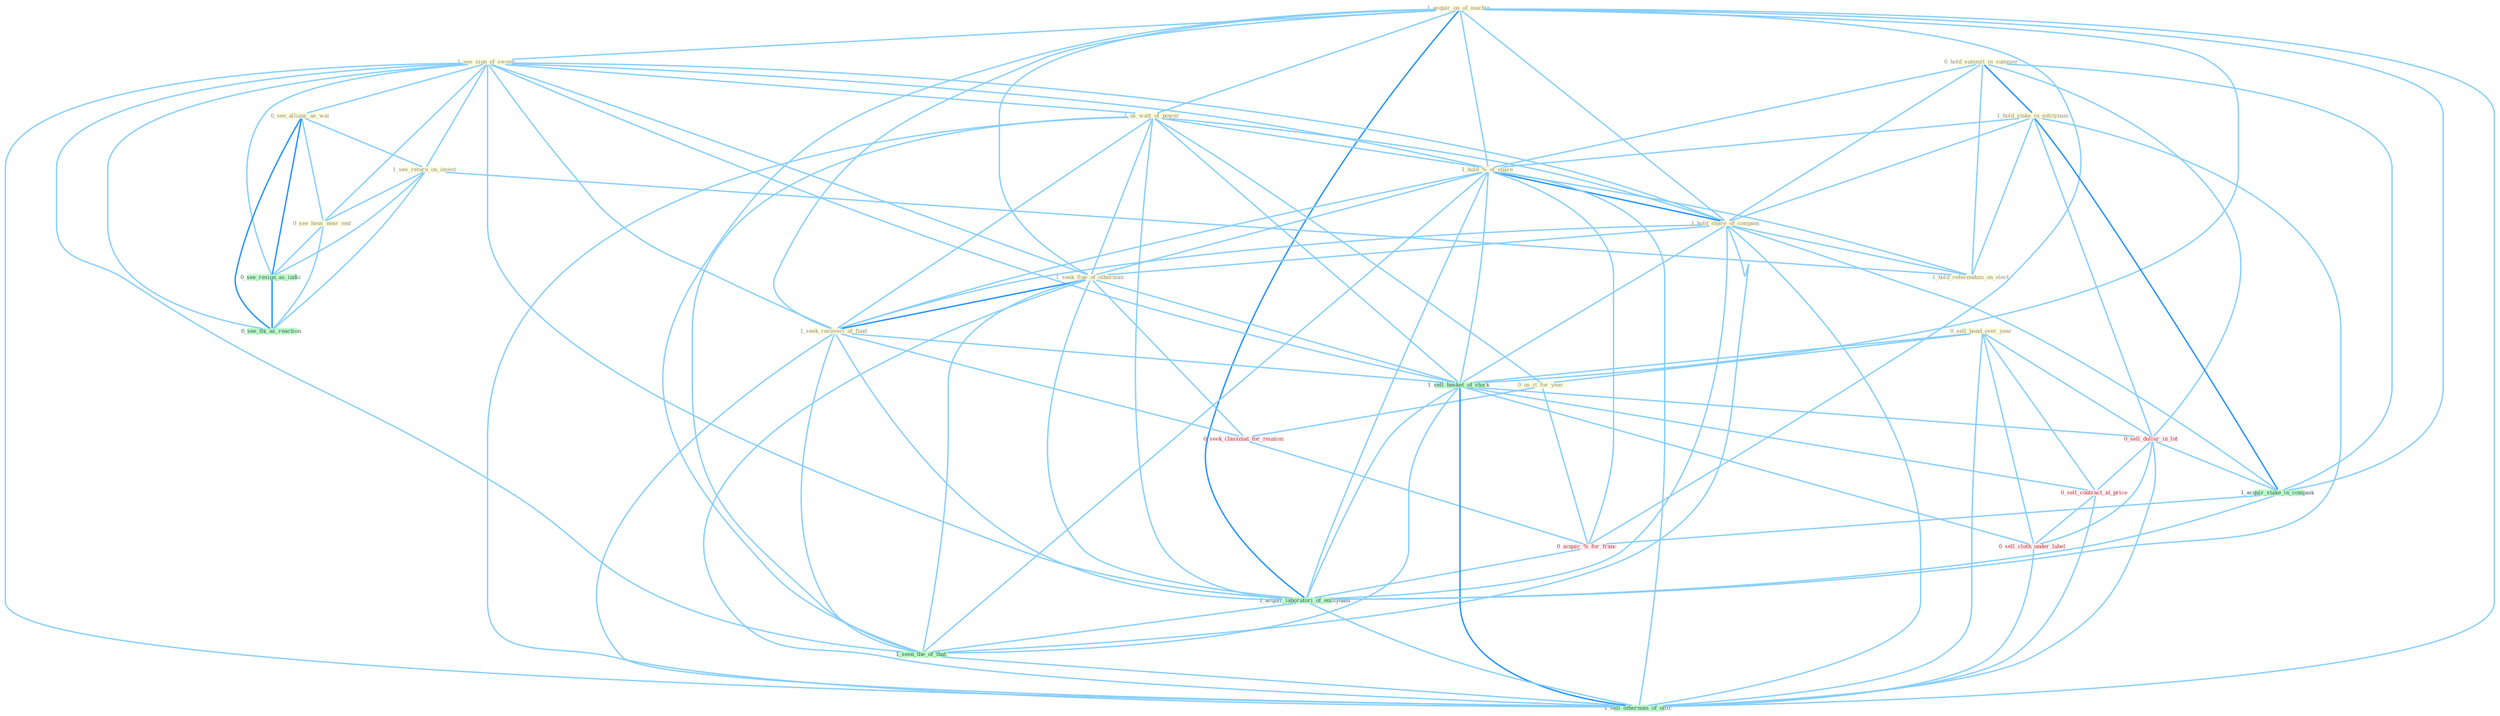 Graph G{ 
    node
    [shape=polygon,style=filled,width=.5,height=.06,color="#BDFCC9",fixedsize=true,fontsize=4,
    fontcolor="#2f4f4f"];
    {node
    [color="#ffffe0", fontcolor="#8b7d6b"] "1_acquir_on_of_machin " "1_see_sign_of_swoon " "1_us_watt_of_power " "0_see_allianc_as_wai " "0_sell_bond_over_year " "0_us_it_for_year " "1_see_return_on_invest " "0_hold_summit_in_summer " "1_hold_stake_in_entitynam " "1_hold_%_of_share " "1_hold_share_of_compani " "0_see_hous_near_end " "1_seek_fine_of_othernum " "1_hold_referendum_on_elect " "1_seek_recoveri_of_fund "}
{node [color="#fff0f5", fontcolor="#b22222"] "0_seek_classmat_for_reunion " "0_sell_dollar_in_lot " "0_acquir_%_for_franc " "0_sell_contract_at_price " "0_sell_cloth_under_label "}
edge [color="#B0E2FF"];

	"1_acquir_on_of_machin " -- "1_see_sign_of_swoon " [w="1", color="#87cefa" ];
	"1_acquir_on_of_machin " -- "1_us_watt_of_power " [w="1", color="#87cefa" ];
	"1_acquir_on_of_machin " -- "1_hold_%_of_share " [w="1", color="#87cefa" ];
	"1_acquir_on_of_machin " -- "1_hold_share_of_compani " [w="1", color="#87cefa" ];
	"1_acquir_on_of_machin " -- "1_seek_fine_of_othernum " [w="1", color="#87cefa" ];
	"1_acquir_on_of_machin " -- "1_seek_recoveri_of_fund " [w="1", color="#87cefa" ];
	"1_acquir_on_of_machin " -- "1_sell_basket_of_stock " [w="1", color="#87cefa" ];
	"1_acquir_on_of_machin " -- "1_acquir_stake_in_compani " [w="1", color="#87cefa" ];
	"1_acquir_on_of_machin " -- "0_acquir_%_for_franc " [w="1", color="#87cefa" ];
	"1_acquir_on_of_machin " -- "1_acquir_laboratori_of_entitynam " [w="2", color="#1e90ff" , len=0.8];
	"1_acquir_on_of_machin " -- "1_seen_the_of_that " [w="1", color="#87cefa" ];
	"1_acquir_on_of_machin " -- "1_sell_othernum_of_offic " [w="1", color="#87cefa" ];
	"1_see_sign_of_swoon " -- "1_us_watt_of_power " [w="1", color="#87cefa" ];
	"1_see_sign_of_swoon " -- "0_see_allianc_as_wai " [w="1", color="#87cefa" ];
	"1_see_sign_of_swoon " -- "1_see_return_on_invest " [w="1", color="#87cefa" ];
	"1_see_sign_of_swoon " -- "1_hold_%_of_share " [w="1", color="#87cefa" ];
	"1_see_sign_of_swoon " -- "1_hold_share_of_compani " [w="1", color="#87cefa" ];
	"1_see_sign_of_swoon " -- "0_see_hous_near_end " [w="1", color="#87cefa" ];
	"1_see_sign_of_swoon " -- "1_seek_fine_of_othernum " [w="1", color="#87cefa" ];
	"1_see_sign_of_swoon " -- "1_seek_recoveri_of_fund " [w="1", color="#87cefa" ];
	"1_see_sign_of_swoon " -- "1_sell_basket_of_stock " [w="1", color="#87cefa" ];
	"1_see_sign_of_swoon " -- "0_see_resign_as_indic " [w="1", color="#87cefa" ];
	"1_see_sign_of_swoon " -- "1_acquir_laboratori_of_entitynam " [w="1", color="#87cefa" ];
	"1_see_sign_of_swoon " -- "1_seen_the_of_that " [w="1", color="#87cefa" ];
	"1_see_sign_of_swoon " -- "1_sell_othernum_of_offic " [w="1", color="#87cefa" ];
	"1_see_sign_of_swoon " -- "0_see_thi_as_reaction " [w="1", color="#87cefa" ];
	"1_us_watt_of_power " -- "0_us_it_for_year " [w="1", color="#87cefa" ];
	"1_us_watt_of_power " -- "1_hold_%_of_share " [w="1", color="#87cefa" ];
	"1_us_watt_of_power " -- "1_hold_share_of_compani " [w="1", color="#87cefa" ];
	"1_us_watt_of_power " -- "1_seek_fine_of_othernum " [w="1", color="#87cefa" ];
	"1_us_watt_of_power " -- "1_seek_recoveri_of_fund " [w="1", color="#87cefa" ];
	"1_us_watt_of_power " -- "1_sell_basket_of_stock " [w="1", color="#87cefa" ];
	"1_us_watt_of_power " -- "1_acquir_laboratori_of_entitynam " [w="1", color="#87cefa" ];
	"1_us_watt_of_power " -- "1_seen_the_of_that " [w="1", color="#87cefa" ];
	"1_us_watt_of_power " -- "1_sell_othernum_of_offic " [w="1", color="#87cefa" ];
	"0_see_allianc_as_wai " -- "1_see_return_on_invest " [w="1", color="#87cefa" ];
	"0_see_allianc_as_wai " -- "0_see_hous_near_end " [w="1", color="#87cefa" ];
	"0_see_allianc_as_wai " -- "0_see_resign_as_indic " [w="2", color="#1e90ff" , len=0.8];
	"0_see_allianc_as_wai " -- "0_see_thi_as_reaction " [w="2", color="#1e90ff" , len=0.8];
	"0_sell_bond_over_year " -- "0_us_it_for_year " [w="1", color="#87cefa" ];
	"0_sell_bond_over_year " -- "1_sell_basket_of_stock " [w="1", color="#87cefa" ];
	"0_sell_bond_over_year " -- "0_sell_dollar_in_lot " [w="1", color="#87cefa" ];
	"0_sell_bond_over_year " -- "0_sell_contract_at_price " [w="1", color="#87cefa" ];
	"0_sell_bond_over_year " -- "0_sell_cloth_under_label " [w="1", color="#87cefa" ];
	"0_sell_bond_over_year " -- "1_sell_othernum_of_offic " [w="1", color="#87cefa" ];
	"0_us_it_for_year " -- "0_seek_classmat_for_reunion " [w="1", color="#87cefa" ];
	"0_us_it_for_year " -- "0_acquir_%_for_franc " [w="1", color="#87cefa" ];
	"1_see_return_on_invest " -- "0_see_hous_near_end " [w="1", color="#87cefa" ];
	"1_see_return_on_invest " -- "1_hold_referendum_on_elect " [w="1", color="#87cefa" ];
	"1_see_return_on_invest " -- "0_see_resign_as_indic " [w="1", color="#87cefa" ];
	"1_see_return_on_invest " -- "0_see_thi_as_reaction " [w="1", color="#87cefa" ];
	"0_hold_summit_in_summer " -- "1_hold_stake_in_entitynam " [w="2", color="#1e90ff" , len=0.8];
	"0_hold_summit_in_summer " -- "1_hold_%_of_share " [w="1", color="#87cefa" ];
	"0_hold_summit_in_summer " -- "1_hold_share_of_compani " [w="1", color="#87cefa" ];
	"0_hold_summit_in_summer " -- "1_hold_referendum_on_elect " [w="1", color="#87cefa" ];
	"0_hold_summit_in_summer " -- "0_sell_dollar_in_lot " [w="1", color="#87cefa" ];
	"0_hold_summit_in_summer " -- "1_acquir_stake_in_compani " [w="1", color="#87cefa" ];
	"1_hold_stake_in_entitynam " -- "1_hold_%_of_share " [w="1", color="#87cefa" ];
	"1_hold_stake_in_entitynam " -- "1_hold_share_of_compani " [w="1", color="#87cefa" ];
	"1_hold_stake_in_entitynam " -- "1_hold_referendum_on_elect " [w="1", color="#87cefa" ];
	"1_hold_stake_in_entitynam " -- "0_sell_dollar_in_lot " [w="1", color="#87cefa" ];
	"1_hold_stake_in_entitynam " -- "1_acquir_stake_in_compani " [w="2", color="#1e90ff" , len=0.8];
	"1_hold_stake_in_entitynam " -- "1_acquir_laboratori_of_entitynam " [w="1", color="#87cefa" ];
	"1_hold_%_of_share " -- "1_hold_share_of_compani " [w="2", color="#1e90ff" , len=0.8];
	"1_hold_%_of_share " -- "1_seek_fine_of_othernum " [w="1", color="#87cefa" ];
	"1_hold_%_of_share " -- "1_hold_referendum_on_elect " [w="1", color="#87cefa" ];
	"1_hold_%_of_share " -- "1_seek_recoveri_of_fund " [w="1", color="#87cefa" ];
	"1_hold_%_of_share " -- "1_sell_basket_of_stock " [w="1", color="#87cefa" ];
	"1_hold_%_of_share " -- "0_acquir_%_for_franc " [w="1", color="#87cefa" ];
	"1_hold_%_of_share " -- "1_acquir_laboratori_of_entitynam " [w="1", color="#87cefa" ];
	"1_hold_%_of_share " -- "1_seen_the_of_that " [w="1", color="#87cefa" ];
	"1_hold_%_of_share " -- "1_sell_othernum_of_offic " [w="1", color="#87cefa" ];
	"1_hold_share_of_compani " -- "1_seek_fine_of_othernum " [w="1", color="#87cefa" ];
	"1_hold_share_of_compani " -- "1_hold_referendum_on_elect " [w="1", color="#87cefa" ];
	"1_hold_share_of_compani " -- "1_seek_recoveri_of_fund " [w="1", color="#87cefa" ];
	"1_hold_share_of_compani " -- "1_sell_basket_of_stock " [w="1", color="#87cefa" ];
	"1_hold_share_of_compani " -- "1_acquir_stake_in_compani " [w="1", color="#87cefa" ];
	"1_hold_share_of_compani " -- "1_acquir_laboratori_of_entitynam " [w="1", color="#87cefa" ];
	"1_hold_share_of_compani " -- "1_seen_the_of_that " [w="1", color="#87cefa" ];
	"1_hold_share_of_compani " -- "1_sell_othernum_of_offic " [w="1", color="#87cefa" ];
	"0_see_hous_near_end " -- "0_see_resign_as_indic " [w="1", color="#87cefa" ];
	"0_see_hous_near_end " -- "0_see_thi_as_reaction " [w="1", color="#87cefa" ];
	"1_seek_fine_of_othernum " -- "1_seek_recoveri_of_fund " [w="2", color="#1e90ff" , len=0.8];
	"1_seek_fine_of_othernum " -- "0_seek_classmat_for_reunion " [w="1", color="#87cefa" ];
	"1_seek_fine_of_othernum " -- "1_sell_basket_of_stock " [w="1", color="#87cefa" ];
	"1_seek_fine_of_othernum " -- "1_acquir_laboratori_of_entitynam " [w="1", color="#87cefa" ];
	"1_seek_fine_of_othernum " -- "1_seen_the_of_that " [w="1", color="#87cefa" ];
	"1_seek_fine_of_othernum " -- "1_sell_othernum_of_offic " [w="1", color="#87cefa" ];
	"1_seek_recoveri_of_fund " -- "0_seek_classmat_for_reunion " [w="1", color="#87cefa" ];
	"1_seek_recoveri_of_fund " -- "1_sell_basket_of_stock " [w="1", color="#87cefa" ];
	"1_seek_recoveri_of_fund " -- "1_acquir_laboratori_of_entitynam " [w="1", color="#87cefa" ];
	"1_seek_recoveri_of_fund " -- "1_seen_the_of_that " [w="1", color="#87cefa" ];
	"1_seek_recoveri_of_fund " -- "1_sell_othernum_of_offic " [w="1", color="#87cefa" ];
	"0_seek_classmat_for_reunion " -- "0_acquir_%_for_franc " [w="1", color="#87cefa" ];
	"1_sell_basket_of_stock " -- "0_sell_dollar_in_lot " [w="1", color="#87cefa" ];
	"1_sell_basket_of_stock " -- "0_sell_contract_at_price " [w="1", color="#87cefa" ];
	"1_sell_basket_of_stock " -- "1_acquir_laboratori_of_entitynam " [w="1", color="#87cefa" ];
	"1_sell_basket_of_stock " -- "0_sell_cloth_under_label " [w="1", color="#87cefa" ];
	"1_sell_basket_of_stock " -- "1_seen_the_of_that " [w="1", color="#87cefa" ];
	"1_sell_basket_of_stock " -- "1_sell_othernum_of_offic " [w="2", color="#1e90ff" , len=0.8];
	"0_sell_dollar_in_lot " -- "1_acquir_stake_in_compani " [w="1", color="#87cefa" ];
	"0_sell_dollar_in_lot " -- "0_sell_contract_at_price " [w="1", color="#87cefa" ];
	"0_sell_dollar_in_lot " -- "0_sell_cloth_under_label " [w="1", color="#87cefa" ];
	"0_sell_dollar_in_lot " -- "1_sell_othernum_of_offic " [w="1", color="#87cefa" ];
	"0_see_resign_as_indic " -- "0_see_thi_as_reaction " [w="2", color="#1e90ff" , len=0.8];
	"1_acquir_stake_in_compani " -- "0_acquir_%_for_franc " [w="1", color="#87cefa" ];
	"1_acquir_stake_in_compani " -- "1_acquir_laboratori_of_entitynam " [w="1", color="#87cefa" ];
	"0_acquir_%_for_franc " -- "1_acquir_laboratori_of_entitynam " [w="1", color="#87cefa" ];
	"0_sell_contract_at_price " -- "0_sell_cloth_under_label " [w="1", color="#87cefa" ];
	"0_sell_contract_at_price " -- "1_sell_othernum_of_offic " [w="1", color="#87cefa" ];
	"1_acquir_laboratori_of_entitynam " -- "1_seen_the_of_that " [w="1", color="#87cefa" ];
	"1_acquir_laboratori_of_entitynam " -- "1_sell_othernum_of_offic " [w="1", color="#87cefa" ];
	"0_sell_cloth_under_label " -- "1_sell_othernum_of_offic " [w="1", color="#87cefa" ];
	"1_seen_the_of_that " -- "1_sell_othernum_of_offic " [w="1", color="#87cefa" ];
}